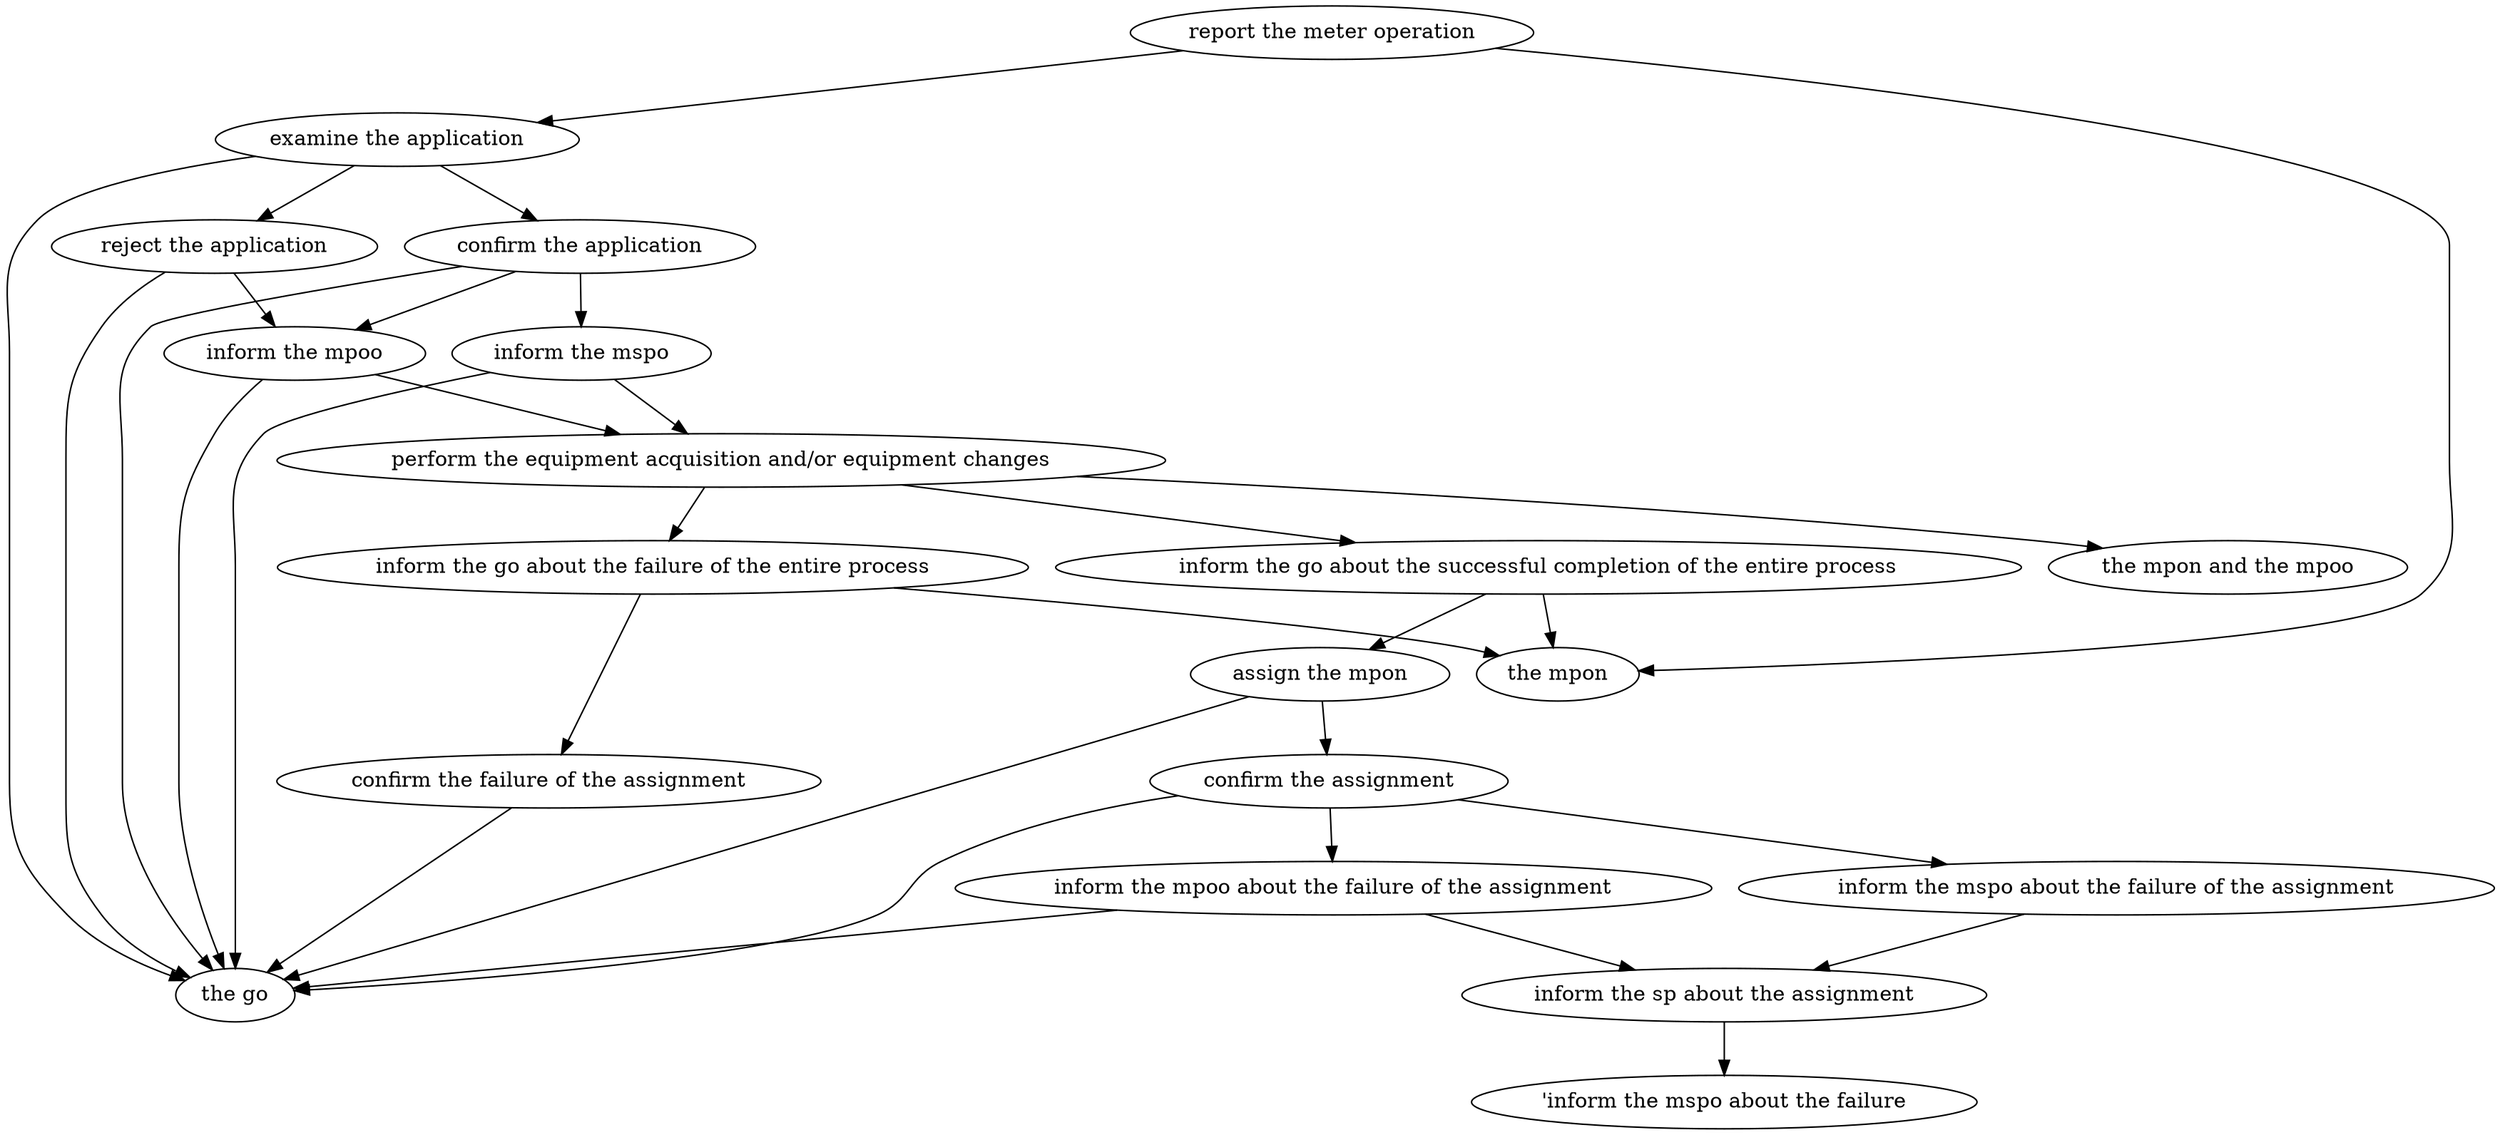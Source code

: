 strict digraph "doc-10.2" {
	graph [name="doc-10.2"];
	"report the meter operation"	[attrs="{'type': 'Activity', 'label': 'report the meter operation'}"];
	"examine the application"	[attrs="{'type': 'Activity', 'label': 'examine the application'}"];
	"report the meter operation" -> "examine the application"	[attrs="{'type': 'flow', 'label': 'flow'}"];
	"the mpon"	[attrs="{'type': 'Actor', 'label': 'the mpon'}"];
	"report the meter operation" -> "the mpon"	[attrs="{'type': 'actor performer', 'label': 'actor performer'}"];
	"reject the application"	[attrs="{'type': 'Activity', 'label': 'reject the application'}"];
	"examine the application" -> "reject the application"	[attrs="{'type': 'flow', 'label': 'flow'}"];
	"confirm the application"	[attrs="{'type': 'Activity', 'label': 'confirm the application'}"];
	"examine the application" -> "confirm the application"	[attrs="{'type': 'flow', 'label': 'flow'}"];
	"the go"	[attrs="{'type': 'Actor', 'label': 'the go'}"];
	"examine the application" -> "the go"	[attrs="{'type': 'actor performer', 'label': 'actor performer'}"];
	"inform the mpoo"	[attrs="{'type': 'Activity', 'label': 'inform the mpoo'}"];
	"reject the application" -> "inform the mpoo"	[attrs="{'type': 'flow', 'label': 'flow'}"];
	"reject the application" -> "the go"	[attrs="{'type': 'actor performer', 'label': 'actor performer'}"];
	"confirm the application" -> "inform the mpoo"	[attrs="{'type': 'flow', 'label': 'flow'}"];
	"inform the mspo"	[attrs="{'type': 'Activity', 'label': 'inform the mspo'}"];
	"confirm the application" -> "inform the mspo"	[attrs="{'type': 'flow', 'label': 'flow'}"];
	"confirm the application" -> "the go"	[attrs="{'type': 'actor performer', 'label': 'actor performer'}"];
	"perform the equipment acquisition and/or equipment changes"	[attrs="{'type': 'Activity', 'label': 'perform the equipment acquisition and/or equipment changes'}"];
	"inform the mpoo" -> "perform the equipment acquisition and/or equipment changes"	[attrs="{'type': 'flow', 'label': 'flow'}"];
	"inform the mpoo" -> "the go"	[attrs="{'type': 'actor performer', 'label': 'actor performer'}"];
	"inform the mspo" -> "perform the equipment acquisition and/or equipment changes"	[attrs="{'type': 'flow', 'label': 'flow'}"];
	"inform the mspo" -> "the go"	[attrs="{'type': 'actor performer', 'label': 'actor performer'}"];
	"inform the go about the failure of the entire process"	[attrs="{'type': 'Activity', 'label': 'inform the go about the failure of the entire process'}"];
	"perform the equipment acquisition and/or equipment changes" -> "inform the go about the failure of the entire process"	[attrs="{'type': 'flow', 'label': 'flow'}"];
	"inform the go about the successful completion of the entire process"	[attrs="{'type': 'Activity', 'label': 'inform the go about the successful completion of the entire process'}"];
	"perform the equipment acquisition and/or equipment changes" -> "inform the go about the successful completion of the entire process"	[attrs="{'type': 'flow', 'label': 'flow'}"];
	"the mpon and the mpoo"	[attrs="{'type': 'Actor', 'label': 'the mpon and the mpoo'}"];
	"perform the equipment acquisition and/or equipment changes" -> "the mpon and the mpoo"	[attrs="{'type': 'actor performer', 'label': 'actor performer'}"];
	"confirm the failure of the assignment"	[attrs="{'type': 'Activity', 'label': 'confirm the failure of the assignment'}"];
	"inform the go about the failure of the entire process" -> "confirm the failure of the assignment"	[attrs="{'type': 'flow', 'label': 'flow'}"];
	"inform the go about the failure of the entire process" -> "the mpon"	[attrs="{'type': 'actor performer', 'label': 'actor performer'}"];
	"assign the mpon"	[attrs="{'type': 'Activity', 'label': 'assign the mpon'}"];
	"inform the go about the successful completion of the entire process" -> "assign the mpon"	[attrs="{'type': 'flow', 'label': 'flow'}"];
	"inform the go about the successful completion of the entire process" -> "the mpon"	[attrs="{'type': 'actor performer', 'label': 'actor performer'}"];
	"confirm the failure of the assignment" -> "the go"	[attrs="{'type': 'actor performer', 'label': 'actor performer'}"];
	"confirm the assignment"	[attrs="{'type': 'Activity', 'label': 'confirm the assignment'}"];
	"assign the mpon" -> "confirm the assignment"	[attrs="{'type': 'flow', 'label': 'flow'}"];
	"assign the mpon" -> "the go"	[attrs="{'type': 'actor performer', 'label': 'actor performer'}"];
	"inform the mpoo about the failure of the assignment"	[attrs="{'type': 'Activity', 'label': 'inform the mpoo about the failure of the assignment'}"];
	"confirm the assignment" -> "inform the mpoo about the failure of the assignment"	[attrs="{'type': 'flow', 'label': 'flow'}"];
	"inform the mspo about the failure of the assignment"	[attrs="{'type': 'Activity', 'label': 'inform the mspo about the failure of the assignment'}"];
	"confirm the assignment" -> "inform the mspo about the failure of the assignment"	[attrs="{'type': 'flow', 'label': 'flow'}"];
	"confirm the assignment" -> "the go"	[attrs="{'type': 'actor performer', 'label': 'actor performer'}"];
	"inform the sp about the assignment"	[attrs="{'type': 'Activity', 'label': 'inform the sp about the assignment'}"];
	"inform the mpoo about the failure of the assignment" -> "inform the sp about the assignment"	[attrs="{'type': 'flow', 'label': 'flow'}"];
	"inform the mpoo about the failure of the assignment" -> "the go"	[attrs="{'type': 'actor performer', 'label': 'actor performer'}"];
	"inform the mspo about the failure of the assignment" -> "inform the sp about the assignment"	[attrs="{'type': 'flow', 'label': 'flow'}"];
	"'inform the mspo about the failure"	[attrs="{'type': 'Actor', 'label': \"'inform the mspo about the failure\"}"];
	"inform the sp about the assignment" -> "'inform the mspo about the failure"	[attrs="{'type': 'actor performer', 'label': 'actor performer'}"];
}
